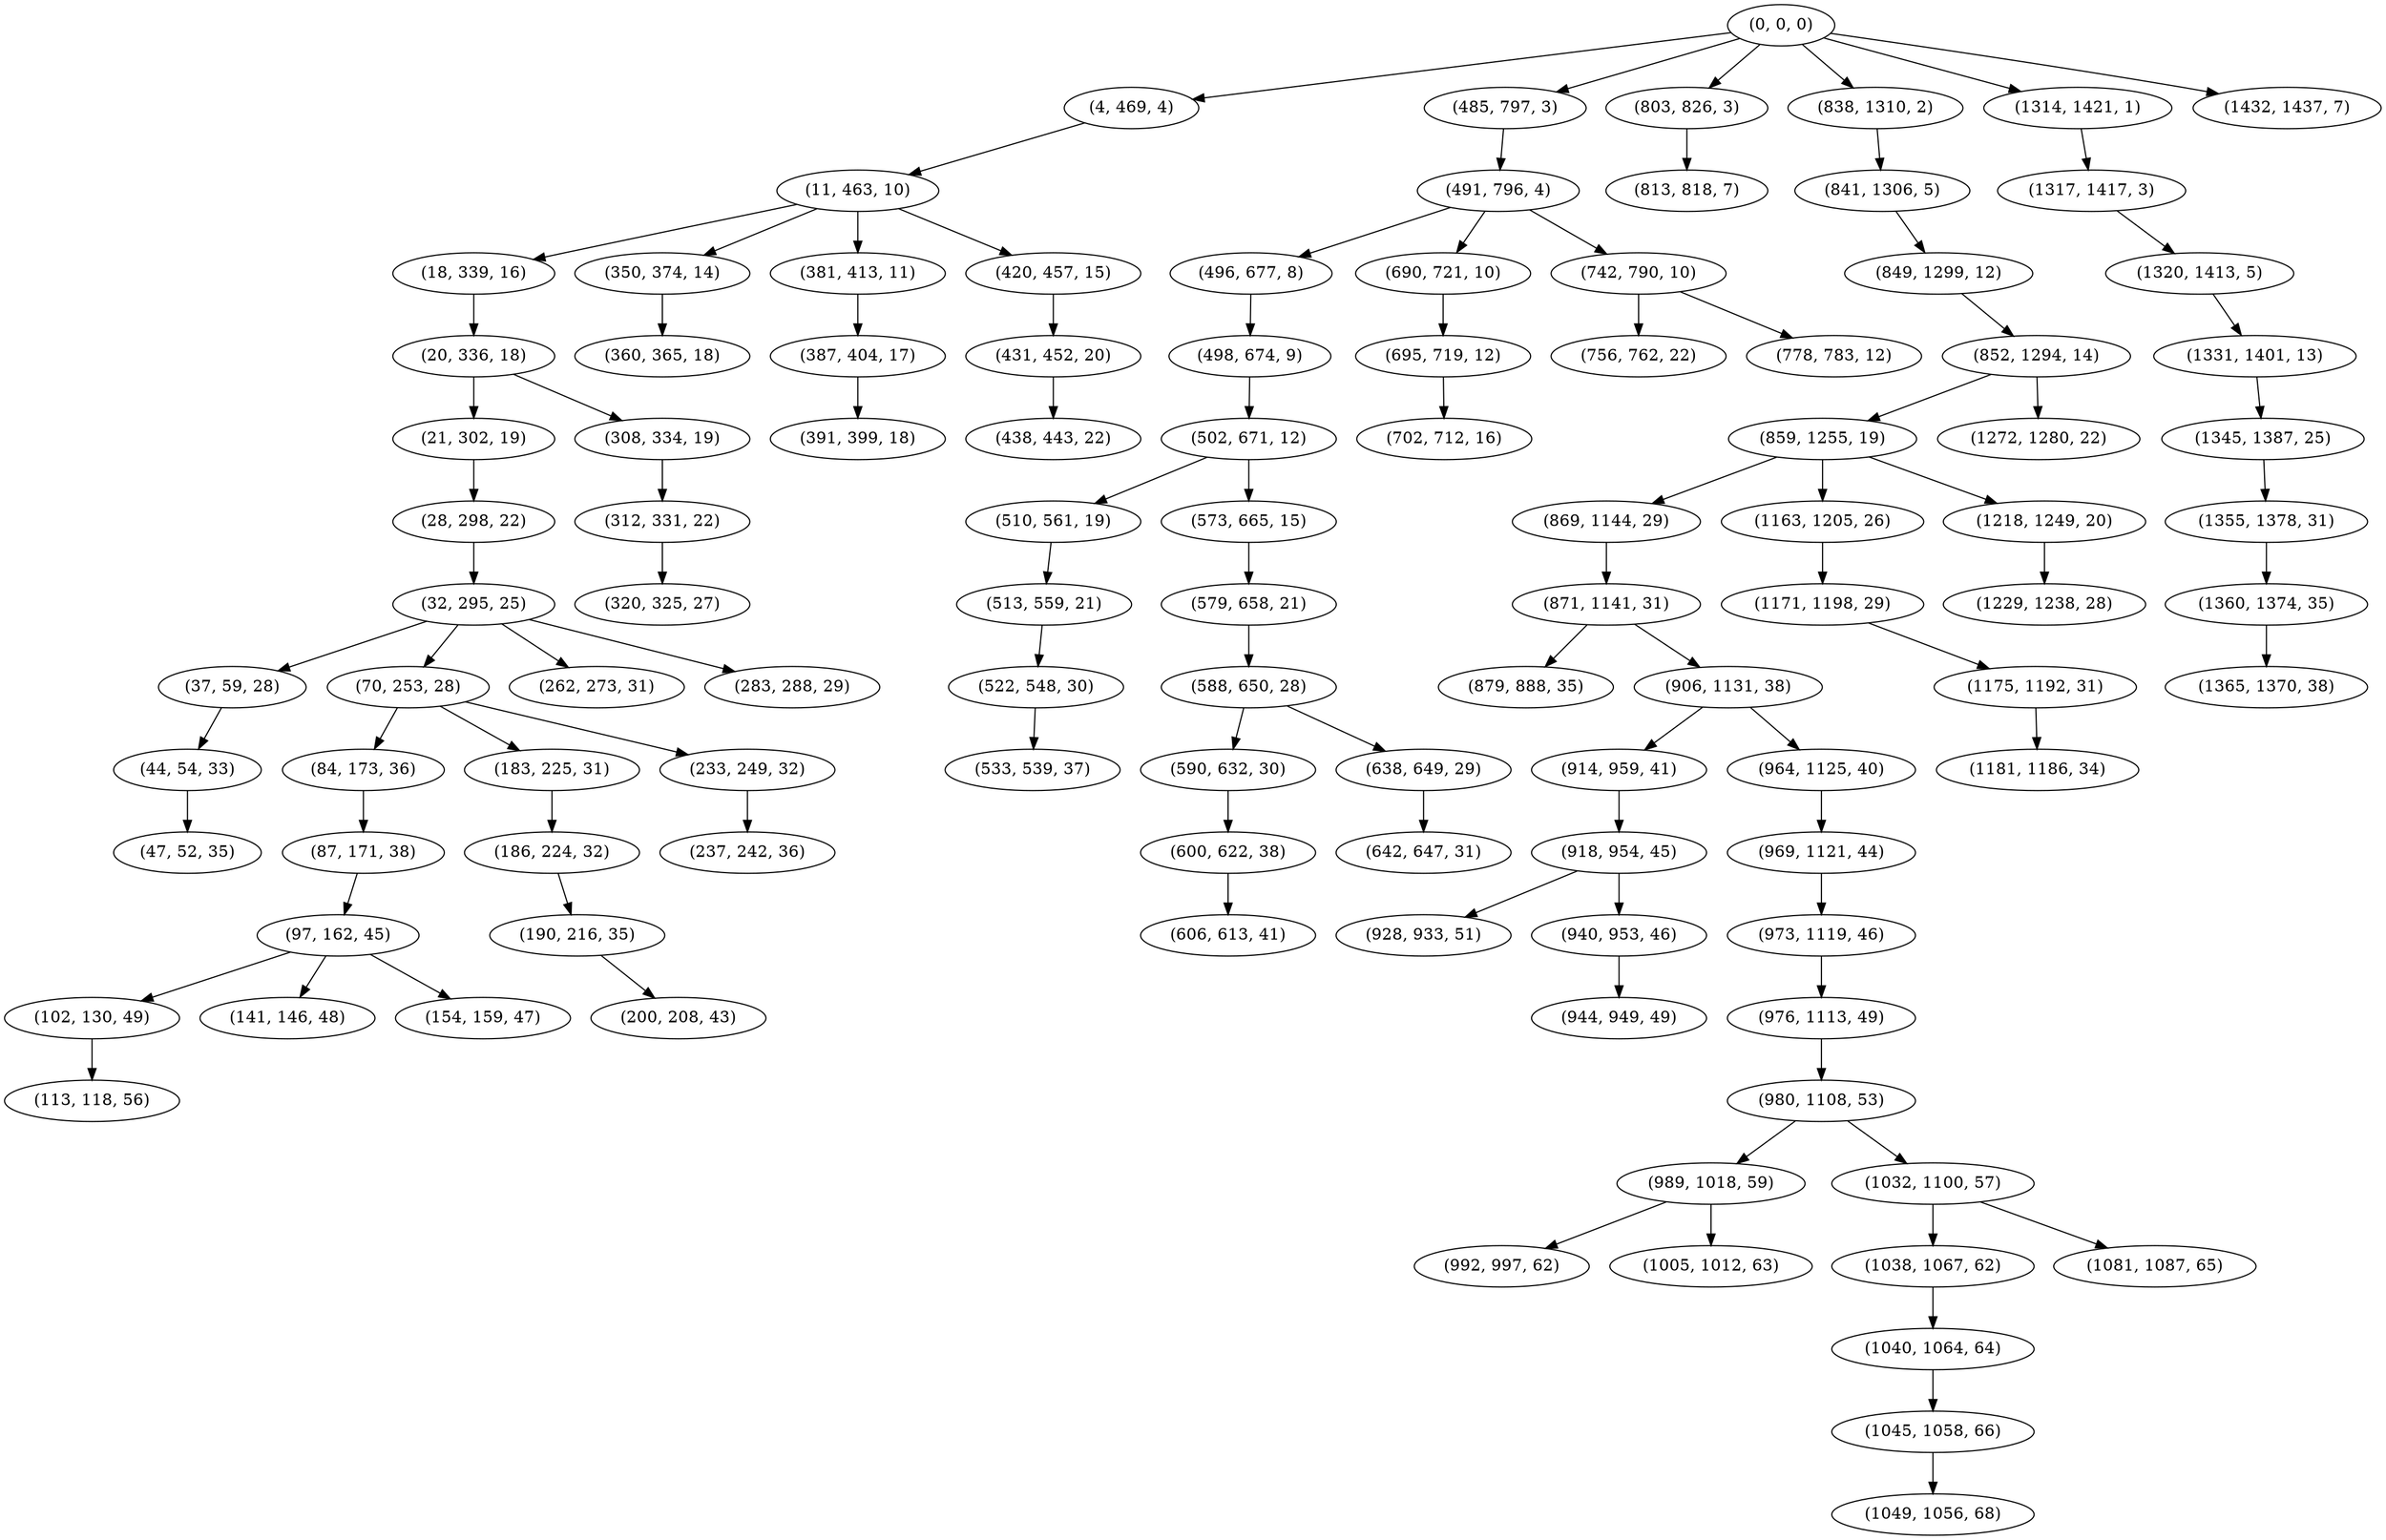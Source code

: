 digraph tree {
    "(0, 0, 0)";
    "(4, 469, 4)";
    "(11, 463, 10)";
    "(18, 339, 16)";
    "(20, 336, 18)";
    "(21, 302, 19)";
    "(28, 298, 22)";
    "(32, 295, 25)";
    "(37, 59, 28)";
    "(44, 54, 33)";
    "(47, 52, 35)";
    "(70, 253, 28)";
    "(84, 173, 36)";
    "(87, 171, 38)";
    "(97, 162, 45)";
    "(102, 130, 49)";
    "(113, 118, 56)";
    "(141, 146, 48)";
    "(154, 159, 47)";
    "(183, 225, 31)";
    "(186, 224, 32)";
    "(190, 216, 35)";
    "(200, 208, 43)";
    "(233, 249, 32)";
    "(237, 242, 36)";
    "(262, 273, 31)";
    "(283, 288, 29)";
    "(308, 334, 19)";
    "(312, 331, 22)";
    "(320, 325, 27)";
    "(350, 374, 14)";
    "(360, 365, 18)";
    "(381, 413, 11)";
    "(387, 404, 17)";
    "(391, 399, 18)";
    "(420, 457, 15)";
    "(431, 452, 20)";
    "(438, 443, 22)";
    "(485, 797, 3)";
    "(491, 796, 4)";
    "(496, 677, 8)";
    "(498, 674, 9)";
    "(502, 671, 12)";
    "(510, 561, 19)";
    "(513, 559, 21)";
    "(522, 548, 30)";
    "(533, 539, 37)";
    "(573, 665, 15)";
    "(579, 658, 21)";
    "(588, 650, 28)";
    "(590, 632, 30)";
    "(600, 622, 38)";
    "(606, 613, 41)";
    "(638, 649, 29)";
    "(642, 647, 31)";
    "(690, 721, 10)";
    "(695, 719, 12)";
    "(702, 712, 16)";
    "(742, 790, 10)";
    "(756, 762, 22)";
    "(778, 783, 12)";
    "(803, 826, 3)";
    "(813, 818, 7)";
    "(838, 1310, 2)";
    "(841, 1306, 5)";
    "(849, 1299, 12)";
    "(852, 1294, 14)";
    "(859, 1255, 19)";
    "(869, 1144, 29)";
    "(871, 1141, 31)";
    "(879, 888, 35)";
    "(906, 1131, 38)";
    "(914, 959, 41)";
    "(918, 954, 45)";
    "(928, 933, 51)";
    "(940, 953, 46)";
    "(944, 949, 49)";
    "(964, 1125, 40)";
    "(969, 1121, 44)";
    "(973, 1119, 46)";
    "(976, 1113, 49)";
    "(980, 1108, 53)";
    "(989, 1018, 59)";
    "(992, 997, 62)";
    "(1005, 1012, 63)";
    "(1032, 1100, 57)";
    "(1038, 1067, 62)";
    "(1040, 1064, 64)";
    "(1045, 1058, 66)";
    "(1049, 1056, 68)";
    "(1081, 1087, 65)";
    "(1163, 1205, 26)";
    "(1171, 1198, 29)";
    "(1175, 1192, 31)";
    "(1181, 1186, 34)";
    "(1218, 1249, 20)";
    "(1229, 1238, 28)";
    "(1272, 1280, 22)";
    "(1314, 1421, 1)";
    "(1317, 1417, 3)";
    "(1320, 1413, 5)";
    "(1331, 1401, 13)";
    "(1345, 1387, 25)";
    "(1355, 1378, 31)";
    "(1360, 1374, 35)";
    "(1365, 1370, 38)";
    "(1432, 1437, 7)";
    "(0, 0, 0)" -> "(4, 469, 4)";
    "(0, 0, 0)" -> "(485, 797, 3)";
    "(0, 0, 0)" -> "(803, 826, 3)";
    "(0, 0, 0)" -> "(838, 1310, 2)";
    "(0, 0, 0)" -> "(1314, 1421, 1)";
    "(0, 0, 0)" -> "(1432, 1437, 7)";
    "(4, 469, 4)" -> "(11, 463, 10)";
    "(11, 463, 10)" -> "(18, 339, 16)";
    "(11, 463, 10)" -> "(350, 374, 14)";
    "(11, 463, 10)" -> "(381, 413, 11)";
    "(11, 463, 10)" -> "(420, 457, 15)";
    "(18, 339, 16)" -> "(20, 336, 18)";
    "(20, 336, 18)" -> "(21, 302, 19)";
    "(20, 336, 18)" -> "(308, 334, 19)";
    "(21, 302, 19)" -> "(28, 298, 22)";
    "(28, 298, 22)" -> "(32, 295, 25)";
    "(32, 295, 25)" -> "(37, 59, 28)";
    "(32, 295, 25)" -> "(70, 253, 28)";
    "(32, 295, 25)" -> "(262, 273, 31)";
    "(32, 295, 25)" -> "(283, 288, 29)";
    "(37, 59, 28)" -> "(44, 54, 33)";
    "(44, 54, 33)" -> "(47, 52, 35)";
    "(70, 253, 28)" -> "(84, 173, 36)";
    "(70, 253, 28)" -> "(183, 225, 31)";
    "(70, 253, 28)" -> "(233, 249, 32)";
    "(84, 173, 36)" -> "(87, 171, 38)";
    "(87, 171, 38)" -> "(97, 162, 45)";
    "(97, 162, 45)" -> "(102, 130, 49)";
    "(97, 162, 45)" -> "(141, 146, 48)";
    "(97, 162, 45)" -> "(154, 159, 47)";
    "(102, 130, 49)" -> "(113, 118, 56)";
    "(183, 225, 31)" -> "(186, 224, 32)";
    "(186, 224, 32)" -> "(190, 216, 35)";
    "(190, 216, 35)" -> "(200, 208, 43)";
    "(233, 249, 32)" -> "(237, 242, 36)";
    "(308, 334, 19)" -> "(312, 331, 22)";
    "(312, 331, 22)" -> "(320, 325, 27)";
    "(350, 374, 14)" -> "(360, 365, 18)";
    "(381, 413, 11)" -> "(387, 404, 17)";
    "(387, 404, 17)" -> "(391, 399, 18)";
    "(420, 457, 15)" -> "(431, 452, 20)";
    "(431, 452, 20)" -> "(438, 443, 22)";
    "(485, 797, 3)" -> "(491, 796, 4)";
    "(491, 796, 4)" -> "(496, 677, 8)";
    "(491, 796, 4)" -> "(690, 721, 10)";
    "(491, 796, 4)" -> "(742, 790, 10)";
    "(496, 677, 8)" -> "(498, 674, 9)";
    "(498, 674, 9)" -> "(502, 671, 12)";
    "(502, 671, 12)" -> "(510, 561, 19)";
    "(502, 671, 12)" -> "(573, 665, 15)";
    "(510, 561, 19)" -> "(513, 559, 21)";
    "(513, 559, 21)" -> "(522, 548, 30)";
    "(522, 548, 30)" -> "(533, 539, 37)";
    "(573, 665, 15)" -> "(579, 658, 21)";
    "(579, 658, 21)" -> "(588, 650, 28)";
    "(588, 650, 28)" -> "(590, 632, 30)";
    "(588, 650, 28)" -> "(638, 649, 29)";
    "(590, 632, 30)" -> "(600, 622, 38)";
    "(600, 622, 38)" -> "(606, 613, 41)";
    "(638, 649, 29)" -> "(642, 647, 31)";
    "(690, 721, 10)" -> "(695, 719, 12)";
    "(695, 719, 12)" -> "(702, 712, 16)";
    "(742, 790, 10)" -> "(756, 762, 22)";
    "(742, 790, 10)" -> "(778, 783, 12)";
    "(803, 826, 3)" -> "(813, 818, 7)";
    "(838, 1310, 2)" -> "(841, 1306, 5)";
    "(841, 1306, 5)" -> "(849, 1299, 12)";
    "(849, 1299, 12)" -> "(852, 1294, 14)";
    "(852, 1294, 14)" -> "(859, 1255, 19)";
    "(852, 1294, 14)" -> "(1272, 1280, 22)";
    "(859, 1255, 19)" -> "(869, 1144, 29)";
    "(859, 1255, 19)" -> "(1163, 1205, 26)";
    "(859, 1255, 19)" -> "(1218, 1249, 20)";
    "(869, 1144, 29)" -> "(871, 1141, 31)";
    "(871, 1141, 31)" -> "(879, 888, 35)";
    "(871, 1141, 31)" -> "(906, 1131, 38)";
    "(906, 1131, 38)" -> "(914, 959, 41)";
    "(906, 1131, 38)" -> "(964, 1125, 40)";
    "(914, 959, 41)" -> "(918, 954, 45)";
    "(918, 954, 45)" -> "(928, 933, 51)";
    "(918, 954, 45)" -> "(940, 953, 46)";
    "(940, 953, 46)" -> "(944, 949, 49)";
    "(964, 1125, 40)" -> "(969, 1121, 44)";
    "(969, 1121, 44)" -> "(973, 1119, 46)";
    "(973, 1119, 46)" -> "(976, 1113, 49)";
    "(976, 1113, 49)" -> "(980, 1108, 53)";
    "(980, 1108, 53)" -> "(989, 1018, 59)";
    "(980, 1108, 53)" -> "(1032, 1100, 57)";
    "(989, 1018, 59)" -> "(992, 997, 62)";
    "(989, 1018, 59)" -> "(1005, 1012, 63)";
    "(1032, 1100, 57)" -> "(1038, 1067, 62)";
    "(1032, 1100, 57)" -> "(1081, 1087, 65)";
    "(1038, 1067, 62)" -> "(1040, 1064, 64)";
    "(1040, 1064, 64)" -> "(1045, 1058, 66)";
    "(1045, 1058, 66)" -> "(1049, 1056, 68)";
    "(1163, 1205, 26)" -> "(1171, 1198, 29)";
    "(1171, 1198, 29)" -> "(1175, 1192, 31)";
    "(1175, 1192, 31)" -> "(1181, 1186, 34)";
    "(1218, 1249, 20)" -> "(1229, 1238, 28)";
    "(1314, 1421, 1)" -> "(1317, 1417, 3)";
    "(1317, 1417, 3)" -> "(1320, 1413, 5)";
    "(1320, 1413, 5)" -> "(1331, 1401, 13)";
    "(1331, 1401, 13)" -> "(1345, 1387, 25)";
    "(1345, 1387, 25)" -> "(1355, 1378, 31)";
    "(1355, 1378, 31)" -> "(1360, 1374, 35)";
    "(1360, 1374, 35)" -> "(1365, 1370, 38)";
}

